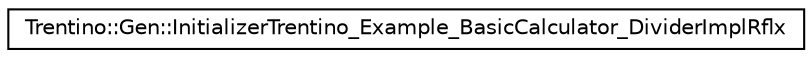 digraph G
{
  edge [fontname="Helvetica",fontsize="10",labelfontname="Helvetica",labelfontsize="10"];
  node [fontname="Helvetica",fontsize="10",shape=record];
  rankdir="LR";
  Node1 [label="Trentino::Gen::InitializerTrentino_Example_BasicCalculator_DividerImplRflx",height=0.2,width=0.4,color="black", fillcolor="white", style="filled",URL="$class_trentino_1_1_gen_1_1_initializer_trentino___example___basic_calculator___divider_impl_rflx.html"];
}
